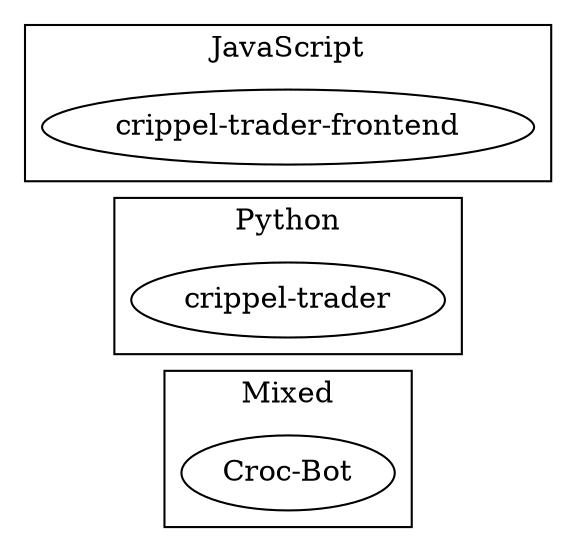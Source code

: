 digraph G {
  rankdir=LR;
  subgraph cluster_Mixed {
    label="Mixed";
    "Croc-Bot";
  }
  subgraph cluster_Python {
    label="Python";
    "crippel-trader";
  }
  subgraph cluster_JavaScript {
    label="JavaScript";
    "crippel-trader-frontend";
  }
}
